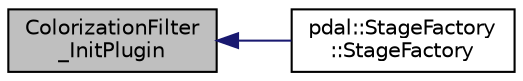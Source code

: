 digraph "ColorizationFilter_InitPlugin"
{
  edge [fontname="Helvetica",fontsize="10",labelfontname="Helvetica",labelfontsize="10"];
  node [fontname="Helvetica",fontsize="10",shape=record];
  rankdir="LR";
  Node1 [label="ColorizationFilter\l_InitPlugin",height=0.2,width=0.4,color="black", fillcolor="grey75", style="filled", fontcolor="black"];
  Node1 -> Node2 [dir="back",color="midnightblue",fontsize="10",style="solid",fontname="Helvetica"];
  Node2 [label="pdal::StageFactory\l::StageFactory",height=0.2,width=0.4,color="black", fillcolor="white", style="filled",URL="$classpdal_1_1StageFactory.html#aa06733f74043861f6216f5097b06cf52"];
}
